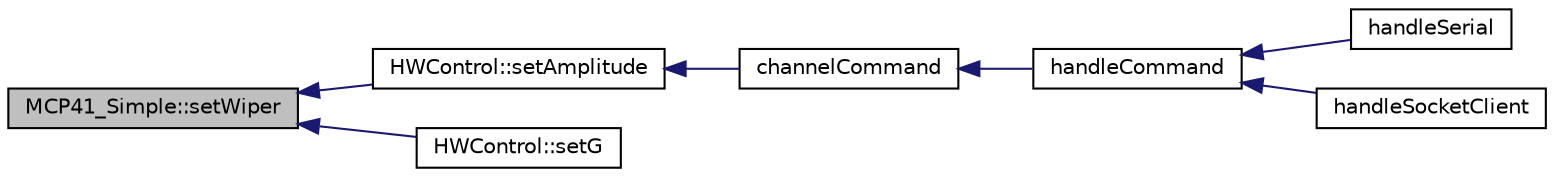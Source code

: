 digraph "MCP41_Simple::setWiper"
{
  edge [fontname="Helvetica",fontsize="10",labelfontname="Helvetica",labelfontsize="10"];
  node [fontname="Helvetica",fontsize="10",shape=record];
  rankdir="LR";
  Node9 [label="MCP41_Simple::setWiper",height=0.2,width=0.4,color="black", fillcolor="grey75", style="filled", fontcolor="black"];
  Node9 -> Node10 [dir="back",color="midnightblue",fontsize="10",style="solid",fontname="Helvetica"];
  Node10 [label="HWControl::setAmplitude",height=0.2,width=0.4,color="black", fillcolor="white", style="filled",URL="$class_h_w_control.html#a78b97b159d88b0c1b7d8738469f439cb"];
  Node10 -> Node11 [dir="back",color="midnightblue",fontsize="10",style="solid",fontname="Helvetica"];
  Node11 [label="channelCommand",height=0.2,width=0.4,color="black", fillcolor="white", style="filled",URL="$handle_controls_8cpp.html#ac86dda0ebfc3d22905317403e9344458"];
  Node11 -> Node12 [dir="back",color="midnightblue",fontsize="10",style="solid",fontname="Helvetica"];
  Node12 [label="handleCommand",height=0.2,width=0.4,color="black", fillcolor="white", style="filled",URL="$handle_controls_8h.html#a4acbbcfe3d8e6d51b3b88c436394f69c"];
  Node12 -> Node13 [dir="back",color="midnightblue",fontsize="10",style="solid",fontname="Helvetica"];
  Node13 [label="handleSerial",height=0.2,width=0.4,color="black", fillcolor="white", style="filled",URL="$handle_controls_8h.html#adfe2fbf5c353b826657ce504ad1713ee"];
  Node12 -> Node14 [dir="back",color="midnightblue",fontsize="10",style="solid",fontname="Helvetica"];
  Node14 [label="handleSocketClient",height=0.2,width=0.4,color="black", fillcolor="white", style="filled",URL="$_my_wi_fi_8h.html#ac83abf0f34d8a4da2128e9e70a4f3d41"];
  Node9 -> Node15 [dir="back",color="midnightblue",fontsize="10",style="solid",fontname="Helvetica"];
  Node15 [label="HWControl::setG",height=0.2,width=0.4,color="black", fillcolor="white", style="filled",URL="$class_h_w_control.html#aee112ab91c593df6351ca774a285e53e"];
}
